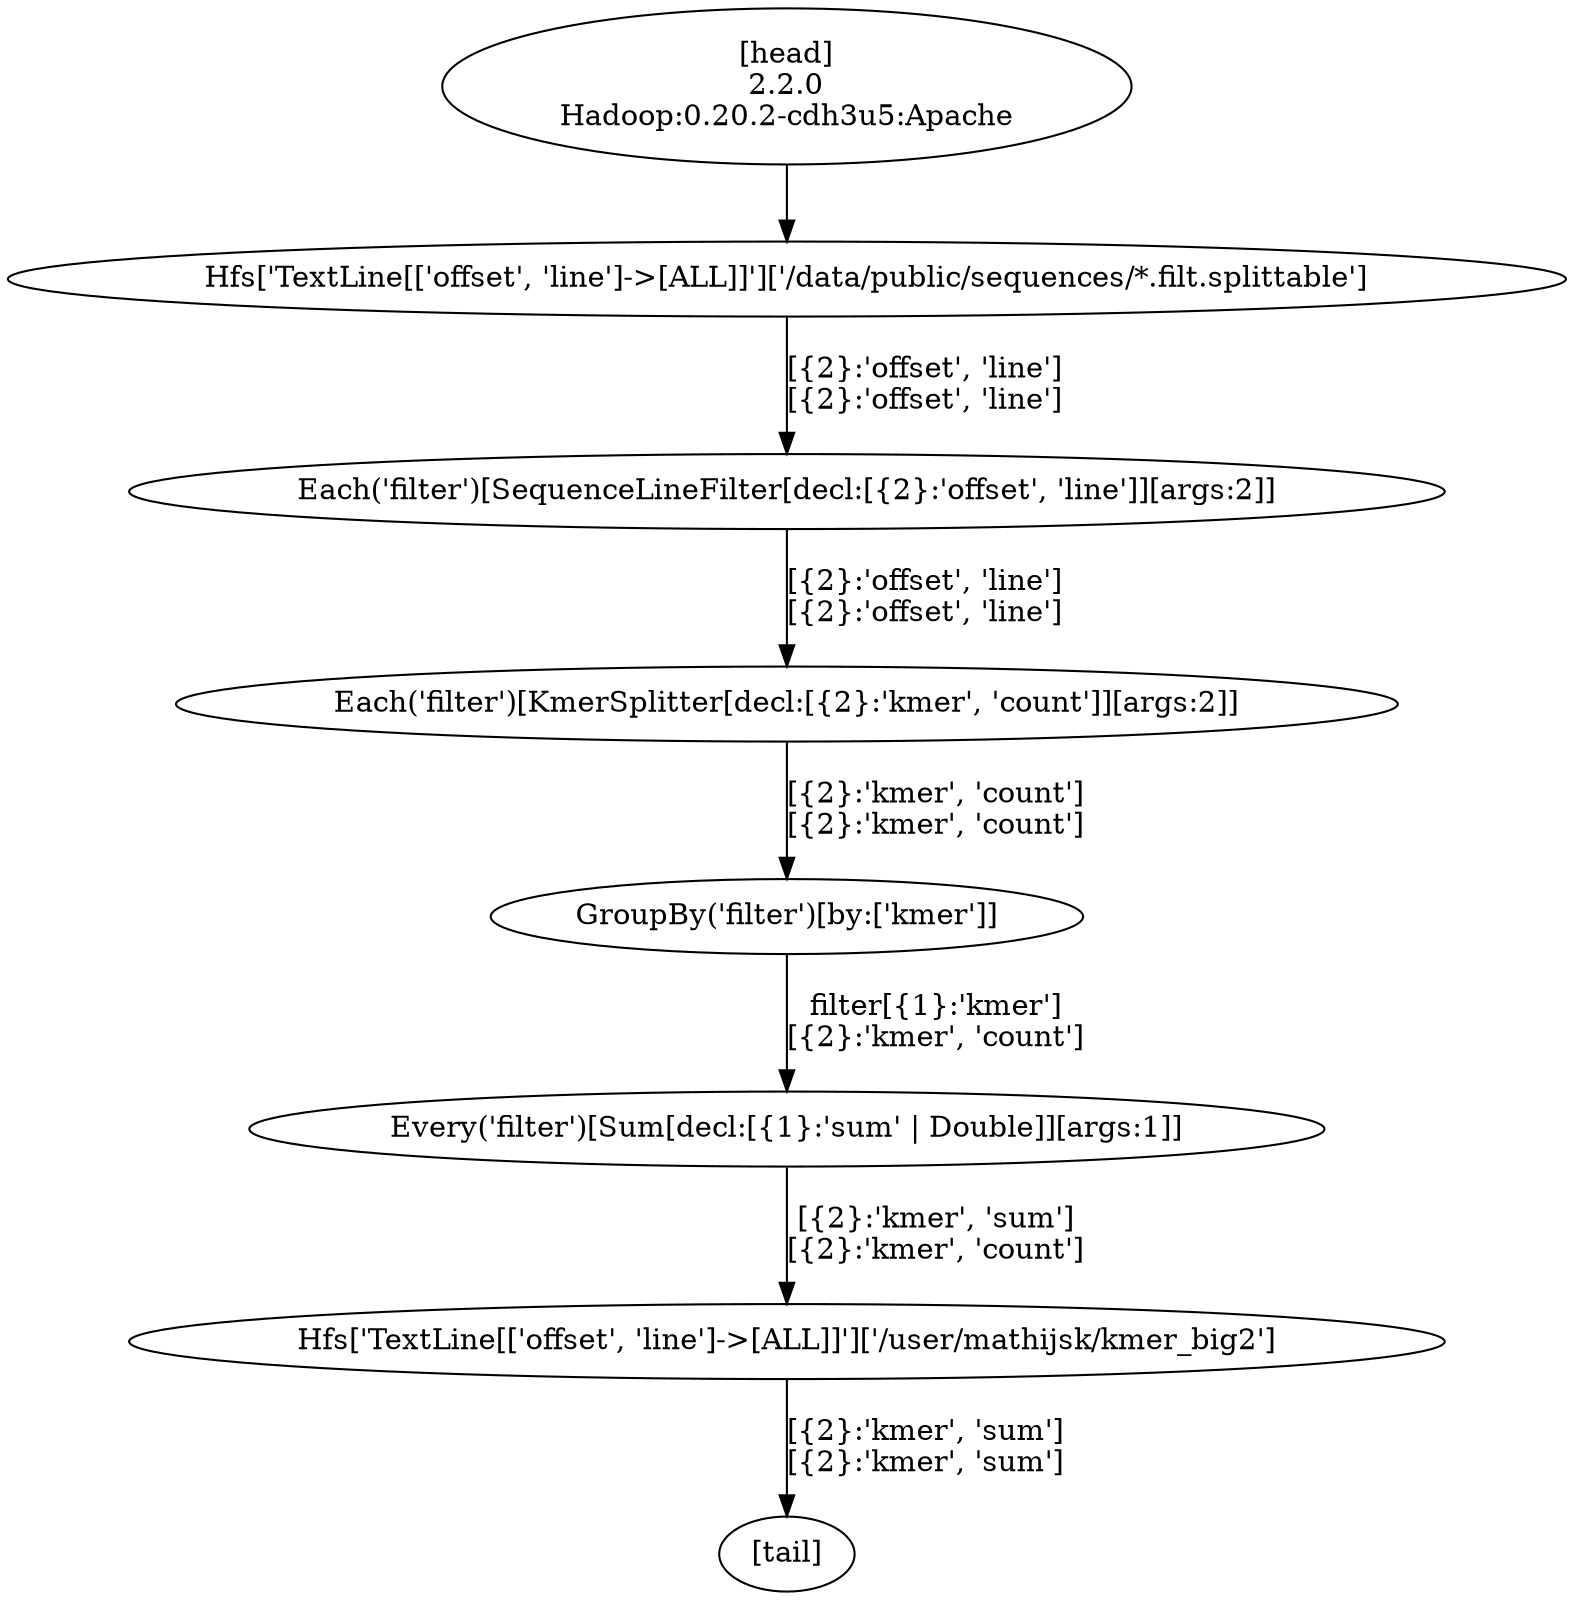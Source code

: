 digraph G {
  1 [label = "Every('filter')[Sum[decl:[{1}:'sum' | Double]][args:1]]"];
  2 [label = "Hfs['TextLine[['offset', 'line']->[ALL]]']['/user/mathijsk/kmer_big2']"];
  3 [label = "GroupBy('filter')[by:['kmer']]"];
  4 [label = "Each('filter')[KmerSplitter[decl:[{2}:'kmer', 'count']][args:2]]"];
  5 [label = "Each('filter')[SequenceLineFilter[decl:[{2}:'offset', 'line']][args:2]]"];
  6 [label = "Hfs['TextLine[['offset', 'line']->[ALL]]']['/data/public/sequences/*.filt.splittable']"];
  7 [label = "[head]\n2.2.0\nHadoop:0.20.2-cdh3u5:Apache"];
  8 [label = "[tail]"];
  1 -> 2 [label = "[{2}:'kmer', 'sum']\n[{2}:'kmer', 'count']"];
  6 -> 5 [label = "[{2}:'offset', 'line']\n[{2}:'offset', 'line']"];
  5 -> 4 [label = "[{2}:'offset', 'line']\n[{2}:'offset', 'line']"];
  4 -> 3 [label = "[{2}:'kmer', 'count']\n[{2}:'kmer', 'count']"];
  3 -> 1 [label = "filter[{1}:'kmer']\n[{2}:'kmer', 'count']"];
  7 -> 6 [label = ""];
  2 -> 8 [label = "[{2}:'kmer', 'sum']\n[{2}:'kmer', 'sum']"];
}
